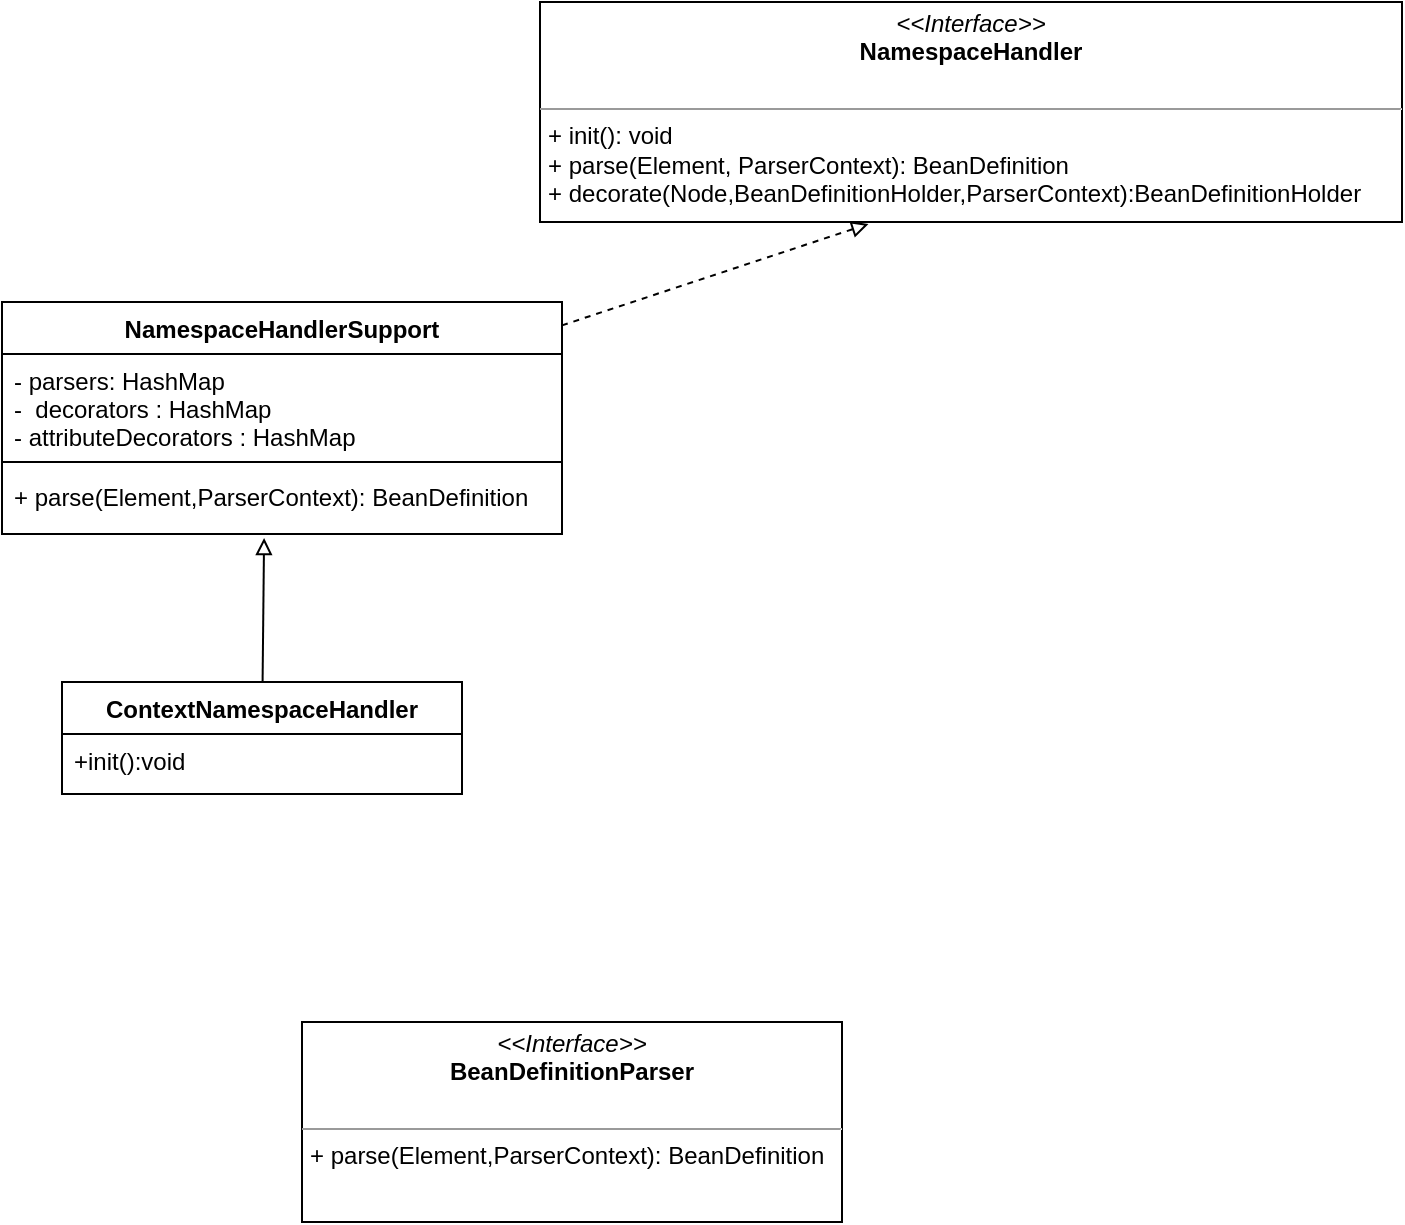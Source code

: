 <mxfile version="13.9.2" type="github">
  <diagram id="C5RBs43oDa-KdzZeNtuy" name="Page-1">
    <mxGraphModel dx="852" dy="404" grid="1" gridSize="10" guides="1" tooltips="1" connect="1" arrows="1" fold="1" page="1" pageScale="1" pageWidth="827" pageHeight="1169" math="0" shadow="0">
      <root>
        <mxCell id="WIyWlLk6GJQsqaUBKTNV-0" />
        <mxCell id="WIyWlLk6GJQsqaUBKTNV-1" parent="WIyWlLk6GJQsqaUBKTNV-0" />
        <mxCell id="ckRirgDe8WmQ6R_1A1b7-1" value="&lt;p style=&quot;margin: 0px ; margin-top: 4px ; text-align: center&quot;&gt;&lt;i&gt;&amp;lt;&amp;lt;Interface&amp;gt;&amp;gt;&lt;/i&gt;&lt;br&gt;&lt;b&gt;NamespaceHandler&lt;/b&gt;&lt;br&gt;&lt;/p&gt;&lt;p style=&quot;margin: 0px ; margin-left: 4px&quot;&gt;&lt;br&gt;&lt;/p&gt;&lt;hr size=&quot;1&quot;&gt;&lt;p style=&quot;margin: 0px ; margin-left: 4px&quot;&gt;+ init(): void&lt;br&gt;+ parse(Element, ParserContext): BeanDefinition&lt;/p&gt;&lt;p style=&quot;margin: 0px ; margin-left: 4px&quot;&gt;+ decorate(Node,BeanDefinitionHolder,ParserContext):BeanDefinitionHolder&lt;/p&gt;" style="verticalAlign=top;align=left;overflow=fill;fontSize=12;fontFamily=Helvetica;html=1;" vertex="1" parent="WIyWlLk6GJQsqaUBKTNV-1">
          <mxGeometry x="319" y="50" width="431" height="110" as="geometry" />
        </mxCell>
        <mxCell id="ckRirgDe8WmQ6R_1A1b7-6" style="rounded=0;orthogonalLoop=1;jettySize=auto;html=1;entryX=0.381;entryY=1.009;entryDx=0;entryDy=0;entryPerimeter=0;dashed=1;endArrow=block;endFill=0;" edge="1" parent="WIyWlLk6GJQsqaUBKTNV-1" source="ckRirgDe8WmQ6R_1A1b7-2" target="ckRirgDe8WmQ6R_1A1b7-1">
          <mxGeometry relative="1" as="geometry" />
        </mxCell>
        <mxCell id="ckRirgDe8WmQ6R_1A1b7-2" value="NamespaceHandlerSupport" style="swimlane;fontStyle=1;align=center;verticalAlign=top;childLayout=stackLayout;horizontal=1;startSize=26;horizontalStack=0;resizeParent=1;resizeParentMax=0;resizeLast=0;collapsible=1;marginBottom=0;" vertex="1" parent="WIyWlLk6GJQsqaUBKTNV-1">
          <mxGeometry x="50" y="200" width="280" height="116" as="geometry" />
        </mxCell>
        <mxCell id="ckRirgDe8WmQ6R_1A1b7-3" value="- parsers: HashMap&#xa;-  decorators : HashMap&#xa;- attributeDecorators : HashMap" style="text;strokeColor=none;fillColor=none;align=left;verticalAlign=top;spacingLeft=4;spacingRight=4;overflow=hidden;rotatable=0;points=[[0,0.5],[1,0.5]];portConstraint=eastwest;" vertex="1" parent="ckRirgDe8WmQ6R_1A1b7-2">
          <mxGeometry y="26" width="280" height="50" as="geometry" />
        </mxCell>
        <mxCell id="ckRirgDe8WmQ6R_1A1b7-4" value="" style="line;strokeWidth=1;fillColor=none;align=left;verticalAlign=middle;spacingTop=-1;spacingLeft=3;spacingRight=3;rotatable=0;labelPosition=right;points=[];portConstraint=eastwest;" vertex="1" parent="ckRirgDe8WmQ6R_1A1b7-2">
          <mxGeometry y="76" width="280" height="8" as="geometry" />
        </mxCell>
        <mxCell id="ckRirgDe8WmQ6R_1A1b7-5" value="+ parse(Element,ParserContext): BeanDefinition" style="text;strokeColor=none;fillColor=none;align=left;verticalAlign=top;spacingLeft=4;spacingRight=4;overflow=hidden;rotatable=0;points=[[0,0.5],[1,0.5]];portConstraint=eastwest;" vertex="1" parent="ckRirgDe8WmQ6R_1A1b7-2">
          <mxGeometry y="84" width="280" height="32" as="geometry" />
        </mxCell>
        <mxCell id="ckRirgDe8WmQ6R_1A1b7-11" style="edgeStyle=none;rounded=0;orthogonalLoop=1;jettySize=auto;html=1;entryX=0.468;entryY=1.063;entryDx=0;entryDy=0;entryPerimeter=0;endArrow=block;endFill=0;" edge="1" parent="WIyWlLk6GJQsqaUBKTNV-1" source="ckRirgDe8WmQ6R_1A1b7-7" target="ckRirgDe8WmQ6R_1A1b7-5">
          <mxGeometry relative="1" as="geometry" />
        </mxCell>
        <mxCell id="ckRirgDe8WmQ6R_1A1b7-7" value="ContextNamespaceHandler" style="swimlane;fontStyle=1;align=center;verticalAlign=top;childLayout=stackLayout;horizontal=1;startSize=26;horizontalStack=0;resizeParent=1;resizeParentMax=0;resizeLast=0;collapsible=1;marginBottom=0;" vertex="1" parent="WIyWlLk6GJQsqaUBKTNV-1">
          <mxGeometry x="80" y="390" width="200" height="56" as="geometry" />
        </mxCell>
        <mxCell id="ckRirgDe8WmQ6R_1A1b7-10" value="+init():void" style="text;strokeColor=none;fillColor=none;align=left;verticalAlign=top;spacingLeft=4;spacingRight=4;overflow=hidden;rotatable=0;points=[[0,0.5],[1,0.5]];portConstraint=eastwest;" vertex="1" parent="ckRirgDe8WmQ6R_1A1b7-7">
          <mxGeometry y="26" width="200" height="30" as="geometry" />
        </mxCell>
        <mxCell id="ckRirgDe8WmQ6R_1A1b7-13" value="&lt;p style=&quot;margin: 0px ; margin-top: 4px ; text-align: center&quot;&gt;&lt;i&gt;&amp;lt;&amp;lt;Interface&amp;gt;&amp;gt;&lt;/i&gt;&lt;br&gt;&lt;b&gt;BeanDefinitionParser&lt;/b&gt;&lt;br&gt;&lt;/p&gt;&lt;p style=&quot;margin: 0px ; margin-left: 4px&quot;&gt;&lt;br&gt;&lt;/p&gt;&lt;hr size=&quot;1&quot;&gt;&lt;p style=&quot;margin: 0px ; margin-left: 4px&quot;&gt;+ parse(Element,ParserContext):&amp;nbsp;BeanDefinition&lt;br&gt;&lt;/p&gt;" style="verticalAlign=top;align=left;overflow=fill;fontSize=12;fontFamily=Helvetica;html=1;" vertex="1" parent="WIyWlLk6GJQsqaUBKTNV-1">
          <mxGeometry x="200" y="560" width="270" height="100" as="geometry" />
        </mxCell>
      </root>
    </mxGraphModel>
  </diagram>
</mxfile>
